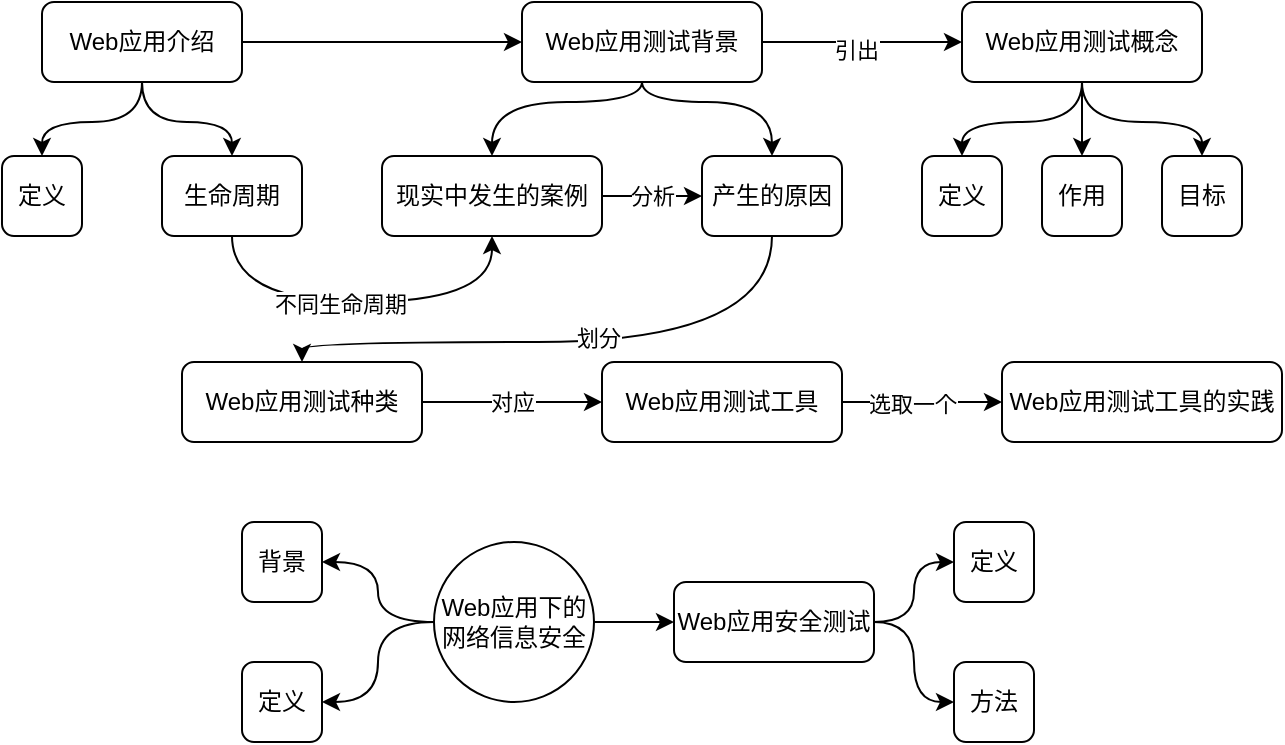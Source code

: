<mxfile version="14.0.1" type="github"><diagram id="C5RBs43oDa-KdzZeNtuy" name="Page-1"><mxGraphModel dx="946" dy="556" grid="1" gridSize="10" guides="1" tooltips="1" connect="1" arrows="1" fold="1" page="1" pageScale="1" pageWidth="827" pageHeight="1169" math="0" shadow="0"><root><mxCell id="WIyWlLk6GJQsqaUBKTNV-0"/><mxCell id="WIyWlLk6GJQsqaUBKTNV-1" parent="WIyWlLk6GJQsqaUBKTNV-0"/><mxCell id="AX-YDqpUm9xsMnckQHmR-15" style="edgeStyle=orthogonalEdgeStyle;curved=1;rounded=0;orthogonalLoop=1;jettySize=auto;html=1;exitX=0.5;exitY=1;exitDx=0;exitDy=0;entryX=0.5;entryY=0;entryDx=0;entryDy=0;" edge="1" parent="WIyWlLk6GJQsqaUBKTNV-1" source="AX-YDqpUm9xsMnckQHmR-0" target="AX-YDqpUm9xsMnckQHmR-11"><mxGeometry relative="1" as="geometry"><Array as="points"><mxPoint x="500" y="100"/><mxPoint x="425" y="100"/></Array></mxGeometry></mxCell><mxCell id="AX-YDqpUm9xsMnckQHmR-16" style="edgeStyle=orthogonalEdgeStyle;curved=1;rounded=0;orthogonalLoop=1;jettySize=auto;html=1;exitX=0.5;exitY=1;exitDx=0;exitDy=0;entryX=0.5;entryY=0;entryDx=0;entryDy=0;" edge="1" parent="WIyWlLk6GJQsqaUBKTNV-1" source="AX-YDqpUm9xsMnckQHmR-0" target="AX-YDqpUm9xsMnckQHmR-12"><mxGeometry relative="1" as="geometry"><Array as="points"><mxPoint x="500" y="100"/><mxPoint x="565" y="100"/></Array></mxGeometry></mxCell><mxCell id="AX-YDqpUm9xsMnckQHmR-21" style="edgeStyle=orthogonalEdgeStyle;curved=1;rounded=0;orthogonalLoop=1;jettySize=auto;html=1;exitX=1;exitY=0.5;exitDx=0;exitDy=0;" edge="1" parent="WIyWlLk6GJQsqaUBKTNV-1" source="AX-YDqpUm9xsMnckQHmR-0" target="AX-YDqpUm9xsMnckQHmR-19"><mxGeometry relative="1" as="geometry"/></mxCell><mxCell id="AX-YDqpUm9xsMnckQHmR-22" value="引出" style="edgeLabel;html=1;align=center;verticalAlign=middle;resizable=0;points=[];" vertex="1" connectable="0" parent="AX-YDqpUm9xsMnckQHmR-21"><mxGeometry x="-0.061" y="-4" relative="1" as="geometry"><mxPoint as="offset"/></mxGeometry></mxCell><mxCell id="AX-YDqpUm9xsMnckQHmR-0" value="Web应用测试背景" style="rounded=1;whiteSpace=wrap;html=1;" vertex="1" parent="WIyWlLk6GJQsqaUBKTNV-1"><mxGeometry x="440" y="50" width="120" height="40" as="geometry"/></mxCell><mxCell id="AX-YDqpUm9xsMnckQHmR-10" style="edgeStyle=orthogonalEdgeStyle;curved=1;rounded=0;orthogonalLoop=1;jettySize=auto;html=1;exitX=1;exitY=0.5;exitDx=0;exitDy=0;" edge="1" parent="WIyWlLk6GJQsqaUBKTNV-1" source="AX-YDqpUm9xsMnckQHmR-1" target="AX-YDqpUm9xsMnckQHmR-0"><mxGeometry relative="1" as="geometry"/></mxCell><mxCell id="AX-YDqpUm9xsMnckQHmR-32" style="edgeStyle=orthogonalEdgeStyle;curved=1;rounded=0;orthogonalLoop=1;jettySize=auto;html=1;exitX=0.5;exitY=1;exitDx=0;exitDy=0;entryX=0.5;entryY=0;entryDx=0;entryDy=0;" edge="1" parent="WIyWlLk6GJQsqaUBKTNV-1" source="AX-YDqpUm9xsMnckQHmR-1" target="AX-YDqpUm9xsMnckQHmR-2"><mxGeometry relative="1" as="geometry"/></mxCell><mxCell id="AX-YDqpUm9xsMnckQHmR-33" style="edgeStyle=orthogonalEdgeStyle;curved=1;rounded=0;orthogonalLoop=1;jettySize=auto;html=1;exitX=0.5;exitY=1;exitDx=0;exitDy=0;entryX=0.5;entryY=0;entryDx=0;entryDy=0;" edge="1" parent="WIyWlLk6GJQsqaUBKTNV-1" source="AX-YDqpUm9xsMnckQHmR-1" target="AX-YDqpUm9xsMnckQHmR-3"><mxGeometry relative="1" as="geometry"/></mxCell><mxCell id="AX-YDqpUm9xsMnckQHmR-1" value="Web应用介绍" style="rounded=1;whiteSpace=wrap;html=1;" vertex="1" parent="WIyWlLk6GJQsqaUBKTNV-1"><mxGeometry x="200" y="50" width="100" height="40" as="geometry"/></mxCell><mxCell id="AX-YDqpUm9xsMnckQHmR-2" value="定义" style="rounded=1;whiteSpace=wrap;html=1;" vertex="1" parent="WIyWlLk6GJQsqaUBKTNV-1"><mxGeometry x="180" y="127" width="40" height="40" as="geometry"/></mxCell><mxCell id="AX-YDqpUm9xsMnckQHmR-17" style="edgeStyle=orthogonalEdgeStyle;curved=1;rounded=0;orthogonalLoop=1;jettySize=auto;html=1;exitX=0.5;exitY=1;exitDx=0;exitDy=0;entryX=0.5;entryY=1;entryDx=0;entryDy=0;" edge="1" parent="WIyWlLk6GJQsqaUBKTNV-1" source="AX-YDqpUm9xsMnckQHmR-3" target="AX-YDqpUm9xsMnckQHmR-11"><mxGeometry relative="1" as="geometry"><Array as="points"><mxPoint x="295" y="200"/><mxPoint x="425" y="200"/></Array></mxGeometry></mxCell><mxCell id="AX-YDqpUm9xsMnckQHmR-18" value="不同生命周期" style="edgeLabel;html=1;align=center;verticalAlign=middle;resizable=0;points=[];" vertex="1" connectable="0" parent="AX-YDqpUm9xsMnckQHmR-17"><mxGeometry x="-0.118" y="-1" relative="1" as="geometry"><mxPoint as="offset"/></mxGeometry></mxCell><mxCell id="AX-YDqpUm9xsMnckQHmR-3" value="生命周期" style="rounded=1;whiteSpace=wrap;html=1;" vertex="1" parent="WIyWlLk6GJQsqaUBKTNV-1"><mxGeometry x="260" y="127" width="70" height="40" as="geometry"/></mxCell><mxCell id="AX-YDqpUm9xsMnckQHmR-14" value="分析" style="edgeStyle=orthogonalEdgeStyle;curved=1;rounded=0;orthogonalLoop=1;jettySize=auto;html=1;exitX=1;exitY=0.5;exitDx=0;exitDy=0;entryX=0;entryY=0.5;entryDx=0;entryDy=0;" edge="1" parent="WIyWlLk6GJQsqaUBKTNV-1" source="AX-YDqpUm9xsMnckQHmR-11" target="AX-YDqpUm9xsMnckQHmR-12"><mxGeometry relative="1" as="geometry"/></mxCell><mxCell id="AX-YDqpUm9xsMnckQHmR-11" value="现实中发生的案例" style="rounded=1;whiteSpace=wrap;html=1;" vertex="1" parent="WIyWlLk6GJQsqaUBKTNV-1"><mxGeometry x="370" y="127" width="110" height="40" as="geometry"/></mxCell><mxCell id="AX-YDqpUm9xsMnckQHmR-26" style="edgeStyle=orthogonalEdgeStyle;curved=1;rounded=0;orthogonalLoop=1;jettySize=auto;html=1;exitX=0.5;exitY=1;exitDx=0;exitDy=0;" edge="1" parent="WIyWlLk6GJQsqaUBKTNV-1" source="AX-YDqpUm9xsMnckQHmR-12" target="AX-YDqpUm9xsMnckQHmR-23"><mxGeometry relative="1" as="geometry"><Array as="points"><mxPoint x="565" y="220"/><mxPoint x="330" y="220"/></Array></mxGeometry></mxCell><mxCell id="AX-YDqpUm9xsMnckQHmR-27" value="划分" style="edgeLabel;html=1;align=center;verticalAlign=middle;resizable=0;points=[];" vertex="1" connectable="0" parent="AX-YDqpUm9xsMnckQHmR-26"><mxGeometry x="-0.05" y="-2" relative="1" as="geometry"><mxPoint x="1" as="offset"/></mxGeometry></mxCell><mxCell id="AX-YDqpUm9xsMnckQHmR-12" value="产生的原因" style="rounded=1;whiteSpace=wrap;html=1;" vertex="1" parent="WIyWlLk6GJQsqaUBKTNV-1"><mxGeometry x="530" y="127" width="70" height="40" as="geometry"/></mxCell><mxCell id="AX-YDqpUm9xsMnckQHmR-37" style="edgeStyle=orthogonalEdgeStyle;curved=1;rounded=0;orthogonalLoop=1;jettySize=auto;html=1;exitX=0.5;exitY=1;exitDx=0;exitDy=0;entryX=0.5;entryY=0;entryDx=0;entryDy=0;" edge="1" parent="WIyWlLk6GJQsqaUBKTNV-1" source="AX-YDqpUm9xsMnckQHmR-19" target="AX-YDqpUm9xsMnckQHmR-36"><mxGeometry relative="1" as="geometry"/></mxCell><mxCell id="AX-YDqpUm9xsMnckQHmR-38" style="edgeStyle=orthogonalEdgeStyle;curved=1;rounded=0;orthogonalLoop=1;jettySize=auto;html=1;exitX=0.5;exitY=1;exitDx=0;exitDy=0;" edge="1" parent="WIyWlLk6GJQsqaUBKTNV-1" source="AX-YDqpUm9xsMnckQHmR-19" target="AX-YDqpUm9xsMnckQHmR-35"><mxGeometry relative="1" as="geometry"/></mxCell><mxCell id="AX-YDqpUm9xsMnckQHmR-39" style="edgeStyle=orthogonalEdgeStyle;curved=1;rounded=0;orthogonalLoop=1;jettySize=auto;html=1;exitX=0.5;exitY=1;exitDx=0;exitDy=0;entryX=0.5;entryY=0;entryDx=0;entryDy=0;" edge="1" parent="WIyWlLk6GJQsqaUBKTNV-1" source="AX-YDqpUm9xsMnckQHmR-19" target="AX-YDqpUm9xsMnckQHmR-34"><mxGeometry relative="1" as="geometry"/></mxCell><mxCell id="AX-YDqpUm9xsMnckQHmR-19" value="Web应用测试概念" style="rounded=1;whiteSpace=wrap;html=1;" vertex="1" parent="WIyWlLk6GJQsqaUBKTNV-1"><mxGeometry x="660" y="50" width="120" height="40" as="geometry"/></mxCell><mxCell id="AX-YDqpUm9xsMnckQHmR-28" value="对应" style="edgeStyle=orthogonalEdgeStyle;curved=1;rounded=0;orthogonalLoop=1;jettySize=auto;html=1;exitX=1;exitY=0.5;exitDx=0;exitDy=0;" edge="1" parent="WIyWlLk6GJQsqaUBKTNV-1" source="AX-YDqpUm9xsMnckQHmR-23" target="AX-YDqpUm9xsMnckQHmR-24"><mxGeometry relative="1" as="geometry"/></mxCell><mxCell id="AX-YDqpUm9xsMnckQHmR-23" value="Web应用测试种类" style="rounded=1;whiteSpace=wrap;html=1;" vertex="1" parent="WIyWlLk6GJQsqaUBKTNV-1"><mxGeometry x="270" y="230" width="120" height="40" as="geometry"/></mxCell><mxCell id="AX-YDqpUm9xsMnckQHmR-30" style="edgeStyle=orthogonalEdgeStyle;curved=1;rounded=0;orthogonalLoop=1;jettySize=auto;html=1;exitX=1;exitY=0.5;exitDx=0;exitDy=0;" edge="1" parent="WIyWlLk6GJQsqaUBKTNV-1" source="AX-YDqpUm9xsMnckQHmR-24" target="AX-YDqpUm9xsMnckQHmR-25"><mxGeometry relative="1" as="geometry"/></mxCell><mxCell id="AX-YDqpUm9xsMnckQHmR-31" value="选取一个" style="edgeLabel;html=1;align=center;verticalAlign=middle;resizable=0;points=[];" vertex="1" connectable="0" parent="AX-YDqpUm9xsMnckQHmR-30"><mxGeometry x="-0.12" y="-1" relative="1" as="geometry"><mxPoint as="offset"/></mxGeometry></mxCell><mxCell id="AX-YDqpUm9xsMnckQHmR-24" value="Web应用测试工具" style="rounded=1;whiteSpace=wrap;html=1;" vertex="1" parent="WIyWlLk6GJQsqaUBKTNV-1"><mxGeometry x="480" y="230" width="120" height="40" as="geometry"/></mxCell><mxCell id="AX-YDqpUm9xsMnckQHmR-25" value="Web应用测试工具的实践" style="rounded=1;whiteSpace=wrap;html=1;" vertex="1" parent="WIyWlLk6GJQsqaUBKTNV-1"><mxGeometry x="680" y="230" width="140" height="40" as="geometry"/></mxCell><mxCell id="AX-YDqpUm9xsMnckQHmR-34" value="目标" style="rounded=1;whiteSpace=wrap;html=1;" vertex="1" parent="WIyWlLk6GJQsqaUBKTNV-1"><mxGeometry x="760" y="127" width="40" height="40" as="geometry"/></mxCell><mxCell id="AX-YDqpUm9xsMnckQHmR-35" value="作用" style="rounded=1;whiteSpace=wrap;html=1;" vertex="1" parent="WIyWlLk6GJQsqaUBKTNV-1"><mxGeometry x="700" y="127" width="40" height="40" as="geometry"/></mxCell><mxCell id="AX-YDqpUm9xsMnckQHmR-36" value="定义" style="rounded=1;whiteSpace=wrap;html=1;" vertex="1" parent="WIyWlLk6GJQsqaUBKTNV-1"><mxGeometry x="640" y="127" width="40" height="40" as="geometry"/></mxCell><mxCell id="AX-YDqpUm9xsMnckQHmR-46" style="edgeStyle=orthogonalEdgeStyle;curved=1;rounded=0;orthogonalLoop=1;jettySize=auto;html=1;exitX=0;exitY=0.5;exitDx=0;exitDy=0;entryX=1;entryY=0.5;entryDx=0;entryDy=0;" edge="1" parent="WIyWlLk6GJQsqaUBKTNV-1" source="AX-YDqpUm9xsMnckQHmR-41" target="AX-YDqpUm9xsMnckQHmR-43"><mxGeometry relative="1" as="geometry"/></mxCell><mxCell id="AX-YDqpUm9xsMnckQHmR-47" style="edgeStyle=orthogonalEdgeStyle;curved=1;rounded=0;orthogonalLoop=1;jettySize=auto;html=1;exitX=0;exitY=0.5;exitDx=0;exitDy=0;entryX=1;entryY=0.5;entryDx=0;entryDy=0;" edge="1" parent="WIyWlLk6GJQsqaUBKTNV-1" source="AX-YDqpUm9xsMnckQHmR-41" target="AX-YDqpUm9xsMnckQHmR-45"><mxGeometry relative="1" as="geometry"/></mxCell><mxCell id="AX-YDqpUm9xsMnckQHmR-48" style="edgeStyle=orthogonalEdgeStyle;curved=1;rounded=0;orthogonalLoop=1;jettySize=auto;html=1;exitX=1;exitY=0.5;exitDx=0;exitDy=0;" edge="1" parent="WIyWlLk6GJQsqaUBKTNV-1" source="AX-YDqpUm9xsMnckQHmR-41" target="AX-YDqpUm9xsMnckQHmR-44"><mxGeometry relative="1" as="geometry"/></mxCell><mxCell id="AX-YDqpUm9xsMnckQHmR-41" value="Web应用下的网络信息安全" style="ellipse;whiteSpace=wrap;html=1;aspect=fixed;" vertex="1" parent="WIyWlLk6GJQsqaUBKTNV-1"><mxGeometry x="396" y="320" width="80" height="80" as="geometry"/></mxCell><mxCell id="AX-YDqpUm9xsMnckQHmR-43" value="背景" style="rounded=1;whiteSpace=wrap;html=1;" vertex="1" parent="WIyWlLk6GJQsqaUBKTNV-1"><mxGeometry x="300" y="310" width="40" height="40" as="geometry"/></mxCell><mxCell id="AX-YDqpUm9xsMnckQHmR-51" style="edgeStyle=orthogonalEdgeStyle;curved=1;rounded=0;orthogonalLoop=1;jettySize=auto;html=1;exitX=1;exitY=0.5;exitDx=0;exitDy=0;" edge="1" parent="WIyWlLk6GJQsqaUBKTNV-1" source="AX-YDqpUm9xsMnckQHmR-44" target="AX-YDqpUm9xsMnckQHmR-49"><mxGeometry relative="1" as="geometry"/></mxCell><mxCell id="AX-YDqpUm9xsMnckQHmR-52" style="edgeStyle=orthogonalEdgeStyle;curved=1;rounded=0;orthogonalLoop=1;jettySize=auto;html=1;exitX=1;exitY=0.5;exitDx=0;exitDy=0;" edge="1" parent="WIyWlLk6GJQsqaUBKTNV-1" source="AX-YDqpUm9xsMnckQHmR-44" target="AX-YDqpUm9xsMnckQHmR-50"><mxGeometry relative="1" as="geometry"/></mxCell><mxCell id="AX-YDqpUm9xsMnckQHmR-44" value="Web应用安全测试" style="rounded=1;whiteSpace=wrap;html=1;" vertex="1" parent="WIyWlLk6GJQsqaUBKTNV-1"><mxGeometry x="516" y="340" width="100" height="40" as="geometry"/></mxCell><mxCell id="AX-YDqpUm9xsMnckQHmR-45" value="定义" style="rounded=1;whiteSpace=wrap;html=1;" vertex="1" parent="WIyWlLk6GJQsqaUBKTNV-1"><mxGeometry x="300" y="380" width="40" height="40" as="geometry"/></mxCell><mxCell id="AX-YDqpUm9xsMnckQHmR-49" value="定义" style="rounded=1;whiteSpace=wrap;html=1;" vertex="1" parent="WIyWlLk6GJQsqaUBKTNV-1"><mxGeometry x="656" y="310" width="40" height="40" as="geometry"/></mxCell><mxCell id="AX-YDqpUm9xsMnckQHmR-50" value="方法" style="rounded=1;whiteSpace=wrap;html=1;" vertex="1" parent="WIyWlLk6GJQsqaUBKTNV-1"><mxGeometry x="656" y="380" width="40" height="40" as="geometry"/></mxCell></root></mxGraphModel></diagram></mxfile>